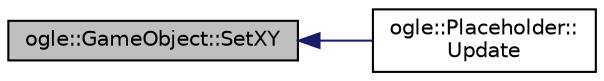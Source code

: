 digraph "ogle::GameObject::SetXY"
{
  edge [fontname="Helvetica",fontsize="10",labelfontname="Helvetica",labelfontsize="10"];
  node [fontname="Helvetica",fontsize="10",shape=record];
  rankdir="LR";
  Node1 [label="ogle::GameObject::SetXY",height=0.2,width=0.4,color="black", fillcolor="grey75", style="filled" fontcolor="black"];
  Node1 -> Node2 [dir="back",color="midnightblue",fontsize="10",style="solid",fontname="Helvetica"];
  Node2 [label="ogle::Placeholder::\lUpdate",height=0.2,width=0.4,color="black", fillcolor="white", style="filled",URL="$classogle_1_1Placeholder.html#ae947d69fdddcf53327e82e9f4605f7ab"];
}
